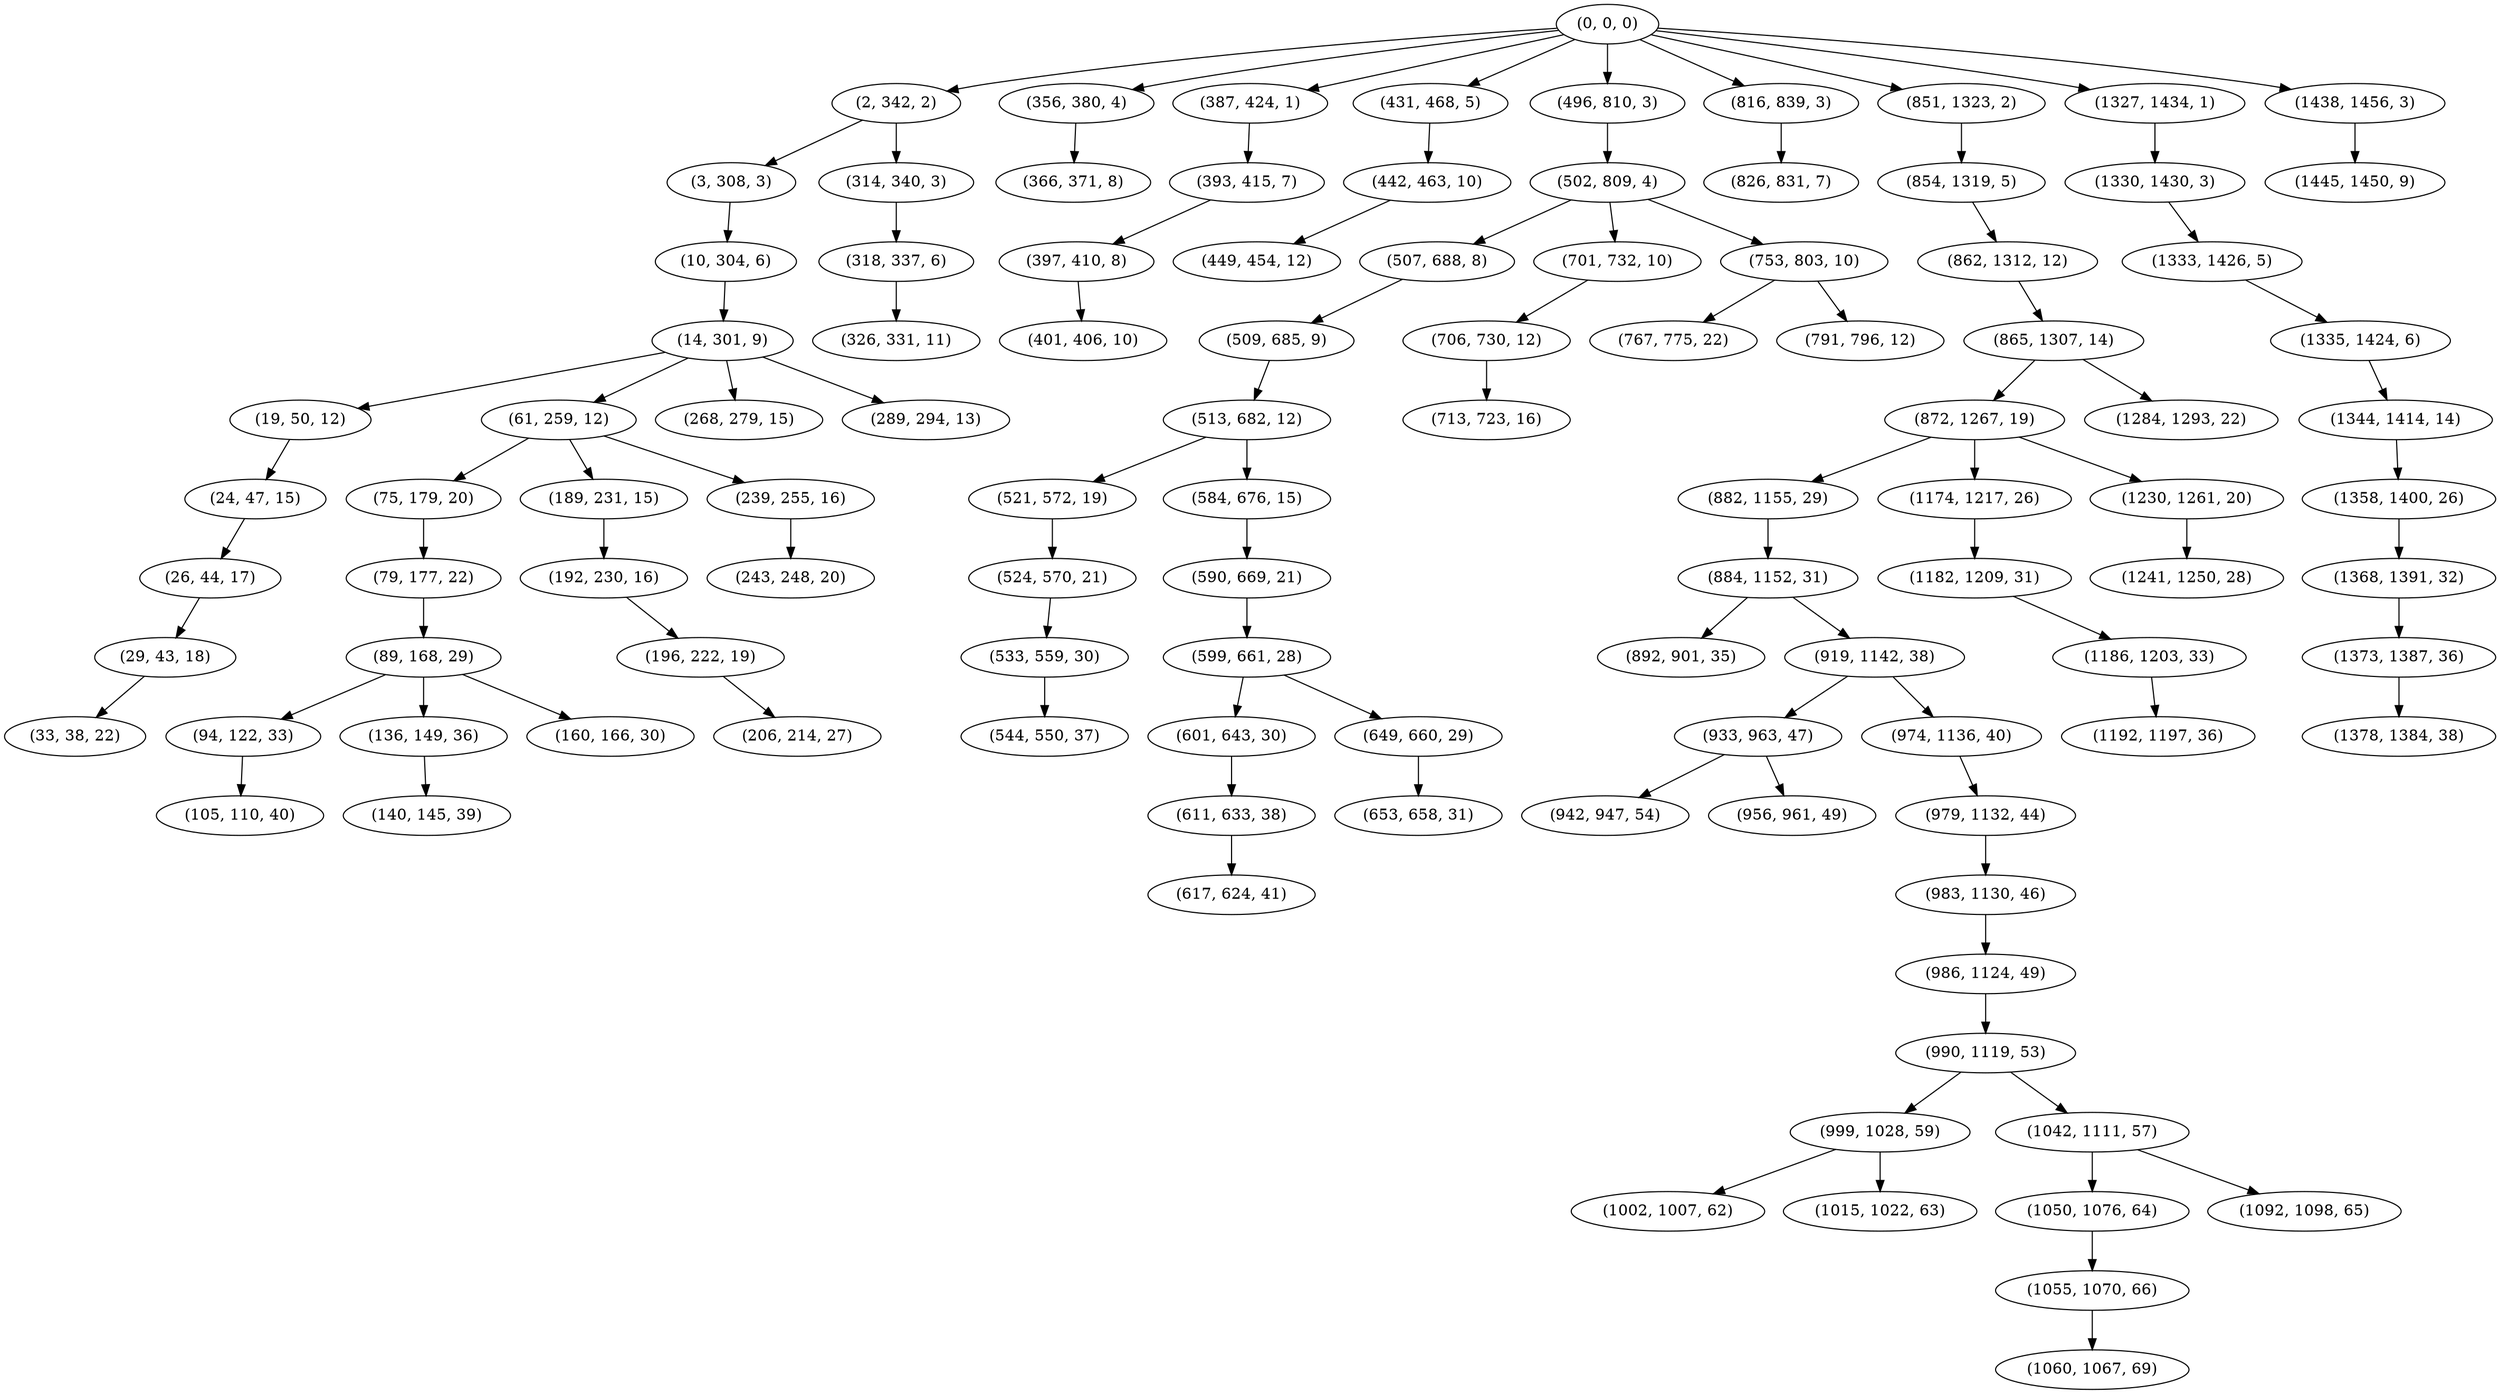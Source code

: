 digraph tree {
    "(0, 0, 0)";
    "(2, 342, 2)";
    "(3, 308, 3)";
    "(10, 304, 6)";
    "(14, 301, 9)";
    "(19, 50, 12)";
    "(24, 47, 15)";
    "(26, 44, 17)";
    "(29, 43, 18)";
    "(33, 38, 22)";
    "(61, 259, 12)";
    "(75, 179, 20)";
    "(79, 177, 22)";
    "(89, 168, 29)";
    "(94, 122, 33)";
    "(105, 110, 40)";
    "(136, 149, 36)";
    "(140, 145, 39)";
    "(160, 166, 30)";
    "(189, 231, 15)";
    "(192, 230, 16)";
    "(196, 222, 19)";
    "(206, 214, 27)";
    "(239, 255, 16)";
    "(243, 248, 20)";
    "(268, 279, 15)";
    "(289, 294, 13)";
    "(314, 340, 3)";
    "(318, 337, 6)";
    "(326, 331, 11)";
    "(356, 380, 4)";
    "(366, 371, 8)";
    "(387, 424, 1)";
    "(393, 415, 7)";
    "(397, 410, 8)";
    "(401, 406, 10)";
    "(431, 468, 5)";
    "(442, 463, 10)";
    "(449, 454, 12)";
    "(496, 810, 3)";
    "(502, 809, 4)";
    "(507, 688, 8)";
    "(509, 685, 9)";
    "(513, 682, 12)";
    "(521, 572, 19)";
    "(524, 570, 21)";
    "(533, 559, 30)";
    "(544, 550, 37)";
    "(584, 676, 15)";
    "(590, 669, 21)";
    "(599, 661, 28)";
    "(601, 643, 30)";
    "(611, 633, 38)";
    "(617, 624, 41)";
    "(649, 660, 29)";
    "(653, 658, 31)";
    "(701, 732, 10)";
    "(706, 730, 12)";
    "(713, 723, 16)";
    "(753, 803, 10)";
    "(767, 775, 22)";
    "(791, 796, 12)";
    "(816, 839, 3)";
    "(826, 831, 7)";
    "(851, 1323, 2)";
    "(854, 1319, 5)";
    "(862, 1312, 12)";
    "(865, 1307, 14)";
    "(872, 1267, 19)";
    "(882, 1155, 29)";
    "(884, 1152, 31)";
    "(892, 901, 35)";
    "(919, 1142, 38)";
    "(933, 963, 47)";
    "(942, 947, 54)";
    "(956, 961, 49)";
    "(974, 1136, 40)";
    "(979, 1132, 44)";
    "(983, 1130, 46)";
    "(986, 1124, 49)";
    "(990, 1119, 53)";
    "(999, 1028, 59)";
    "(1002, 1007, 62)";
    "(1015, 1022, 63)";
    "(1042, 1111, 57)";
    "(1050, 1076, 64)";
    "(1055, 1070, 66)";
    "(1060, 1067, 69)";
    "(1092, 1098, 65)";
    "(1174, 1217, 26)";
    "(1182, 1209, 31)";
    "(1186, 1203, 33)";
    "(1192, 1197, 36)";
    "(1230, 1261, 20)";
    "(1241, 1250, 28)";
    "(1284, 1293, 22)";
    "(1327, 1434, 1)";
    "(1330, 1430, 3)";
    "(1333, 1426, 5)";
    "(1335, 1424, 6)";
    "(1344, 1414, 14)";
    "(1358, 1400, 26)";
    "(1368, 1391, 32)";
    "(1373, 1387, 36)";
    "(1378, 1384, 38)";
    "(1438, 1456, 3)";
    "(1445, 1450, 9)";
    "(0, 0, 0)" -> "(2, 342, 2)";
    "(0, 0, 0)" -> "(356, 380, 4)";
    "(0, 0, 0)" -> "(387, 424, 1)";
    "(0, 0, 0)" -> "(431, 468, 5)";
    "(0, 0, 0)" -> "(496, 810, 3)";
    "(0, 0, 0)" -> "(816, 839, 3)";
    "(0, 0, 0)" -> "(851, 1323, 2)";
    "(0, 0, 0)" -> "(1327, 1434, 1)";
    "(0, 0, 0)" -> "(1438, 1456, 3)";
    "(2, 342, 2)" -> "(3, 308, 3)";
    "(2, 342, 2)" -> "(314, 340, 3)";
    "(3, 308, 3)" -> "(10, 304, 6)";
    "(10, 304, 6)" -> "(14, 301, 9)";
    "(14, 301, 9)" -> "(19, 50, 12)";
    "(14, 301, 9)" -> "(61, 259, 12)";
    "(14, 301, 9)" -> "(268, 279, 15)";
    "(14, 301, 9)" -> "(289, 294, 13)";
    "(19, 50, 12)" -> "(24, 47, 15)";
    "(24, 47, 15)" -> "(26, 44, 17)";
    "(26, 44, 17)" -> "(29, 43, 18)";
    "(29, 43, 18)" -> "(33, 38, 22)";
    "(61, 259, 12)" -> "(75, 179, 20)";
    "(61, 259, 12)" -> "(189, 231, 15)";
    "(61, 259, 12)" -> "(239, 255, 16)";
    "(75, 179, 20)" -> "(79, 177, 22)";
    "(79, 177, 22)" -> "(89, 168, 29)";
    "(89, 168, 29)" -> "(94, 122, 33)";
    "(89, 168, 29)" -> "(136, 149, 36)";
    "(89, 168, 29)" -> "(160, 166, 30)";
    "(94, 122, 33)" -> "(105, 110, 40)";
    "(136, 149, 36)" -> "(140, 145, 39)";
    "(189, 231, 15)" -> "(192, 230, 16)";
    "(192, 230, 16)" -> "(196, 222, 19)";
    "(196, 222, 19)" -> "(206, 214, 27)";
    "(239, 255, 16)" -> "(243, 248, 20)";
    "(314, 340, 3)" -> "(318, 337, 6)";
    "(318, 337, 6)" -> "(326, 331, 11)";
    "(356, 380, 4)" -> "(366, 371, 8)";
    "(387, 424, 1)" -> "(393, 415, 7)";
    "(393, 415, 7)" -> "(397, 410, 8)";
    "(397, 410, 8)" -> "(401, 406, 10)";
    "(431, 468, 5)" -> "(442, 463, 10)";
    "(442, 463, 10)" -> "(449, 454, 12)";
    "(496, 810, 3)" -> "(502, 809, 4)";
    "(502, 809, 4)" -> "(507, 688, 8)";
    "(502, 809, 4)" -> "(701, 732, 10)";
    "(502, 809, 4)" -> "(753, 803, 10)";
    "(507, 688, 8)" -> "(509, 685, 9)";
    "(509, 685, 9)" -> "(513, 682, 12)";
    "(513, 682, 12)" -> "(521, 572, 19)";
    "(513, 682, 12)" -> "(584, 676, 15)";
    "(521, 572, 19)" -> "(524, 570, 21)";
    "(524, 570, 21)" -> "(533, 559, 30)";
    "(533, 559, 30)" -> "(544, 550, 37)";
    "(584, 676, 15)" -> "(590, 669, 21)";
    "(590, 669, 21)" -> "(599, 661, 28)";
    "(599, 661, 28)" -> "(601, 643, 30)";
    "(599, 661, 28)" -> "(649, 660, 29)";
    "(601, 643, 30)" -> "(611, 633, 38)";
    "(611, 633, 38)" -> "(617, 624, 41)";
    "(649, 660, 29)" -> "(653, 658, 31)";
    "(701, 732, 10)" -> "(706, 730, 12)";
    "(706, 730, 12)" -> "(713, 723, 16)";
    "(753, 803, 10)" -> "(767, 775, 22)";
    "(753, 803, 10)" -> "(791, 796, 12)";
    "(816, 839, 3)" -> "(826, 831, 7)";
    "(851, 1323, 2)" -> "(854, 1319, 5)";
    "(854, 1319, 5)" -> "(862, 1312, 12)";
    "(862, 1312, 12)" -> "(865, 1307, 14)";
    "(865, 1307, 14)" -> "(872, 1267, 19)";
    "(865, 1307, 14)" -> "(1284, 1293, 22)";
    "(872, 1267, 19)" -> "(882, 1155, 29)";
    "(872, 1267, 19)" -> "(1174, 1217, 26)";
    "(872, 1267, 19)" -> "(1230, 1261, 20)";
    "(882, 1155, 29)" -> "(884, 1152, 31)";
    "(884, 1152, 31)" -> "(892, 901, 35)";
    "(884, 1152, 31)" -> "(919, 1142, 38)";
    "(919, 1142, 38)" -> "(933, 963, 47)";
    "(919, 1142, 38)" -> "(974, 1136, 40)";
    "(933, 963, 47)" -> "(942, 947, 54)";
    "(933, 963, 47)" -> "(956, 961, 49)";
    "(974, 1136, 40)" -> "(979, 1132, 44)";
    "(979, 1132, 44)" -> "(983, 1130, 46)";
    "(983, 1130, 46)" -> "(986, 1124, 49)";
    "(986, 1124, 49)" -> "(990, 1119, 53)";
    "(990, 1119, 53)" -> "(999, 1028, 59)";
    "(990, 1119, 53)" -> "(1042, 1111, 57)";
    "(999, 1028, 59)" -> "(1002, 1007, 62)";
    "(999, 1028, 59)" -> "(1015, 1022, 63)";
    "(1042, 1111, 57)" -> "(1050, 1076, 64)";
    "(1042, 1111, 57)" -> "(1092, 1098, 65)";
    "(1050, 1076, 64)" -> "(1055, 1070, 66)";
    "(1055, 1070, 66)" -> "(1060, 1067, 69)";
    "(1174, 1217, 26)" -> "(1182, 1209, 31)";
    "(1182, 1209, 31)" -> "(1186, 1203, 33)";
    "(1186, 1203, 33)" -> "(1192, 1197, 36)";
    "(1230, 1261, 20)" -> "(1241, 1250, 28)";
    "(1327, 1434, 1)" -> "(1330, 1430, 3)";
    "(1330, 1430, 3)" -> "(1333, 1426, 5)";
    "(1333, 1426, 5)" -> "(1335, 1424, 6)";
    "(1335, 1424, 6)" -> "(1344, 1414, 14)";
    "(1344, 1414, 14)" -> "(1358, 1400, 26)";
    "(1358, 1400, 26)" -> "(1368, 1391, 32)";
    "(1368, 1391, 32)" -> "(1373, 1387, 36)";
    "(1373, 1387, 36)" -> "(1378, 1384, 38)";
    "(1438, 1456, 3)" -> "(1445, 1450, 9)";
}
